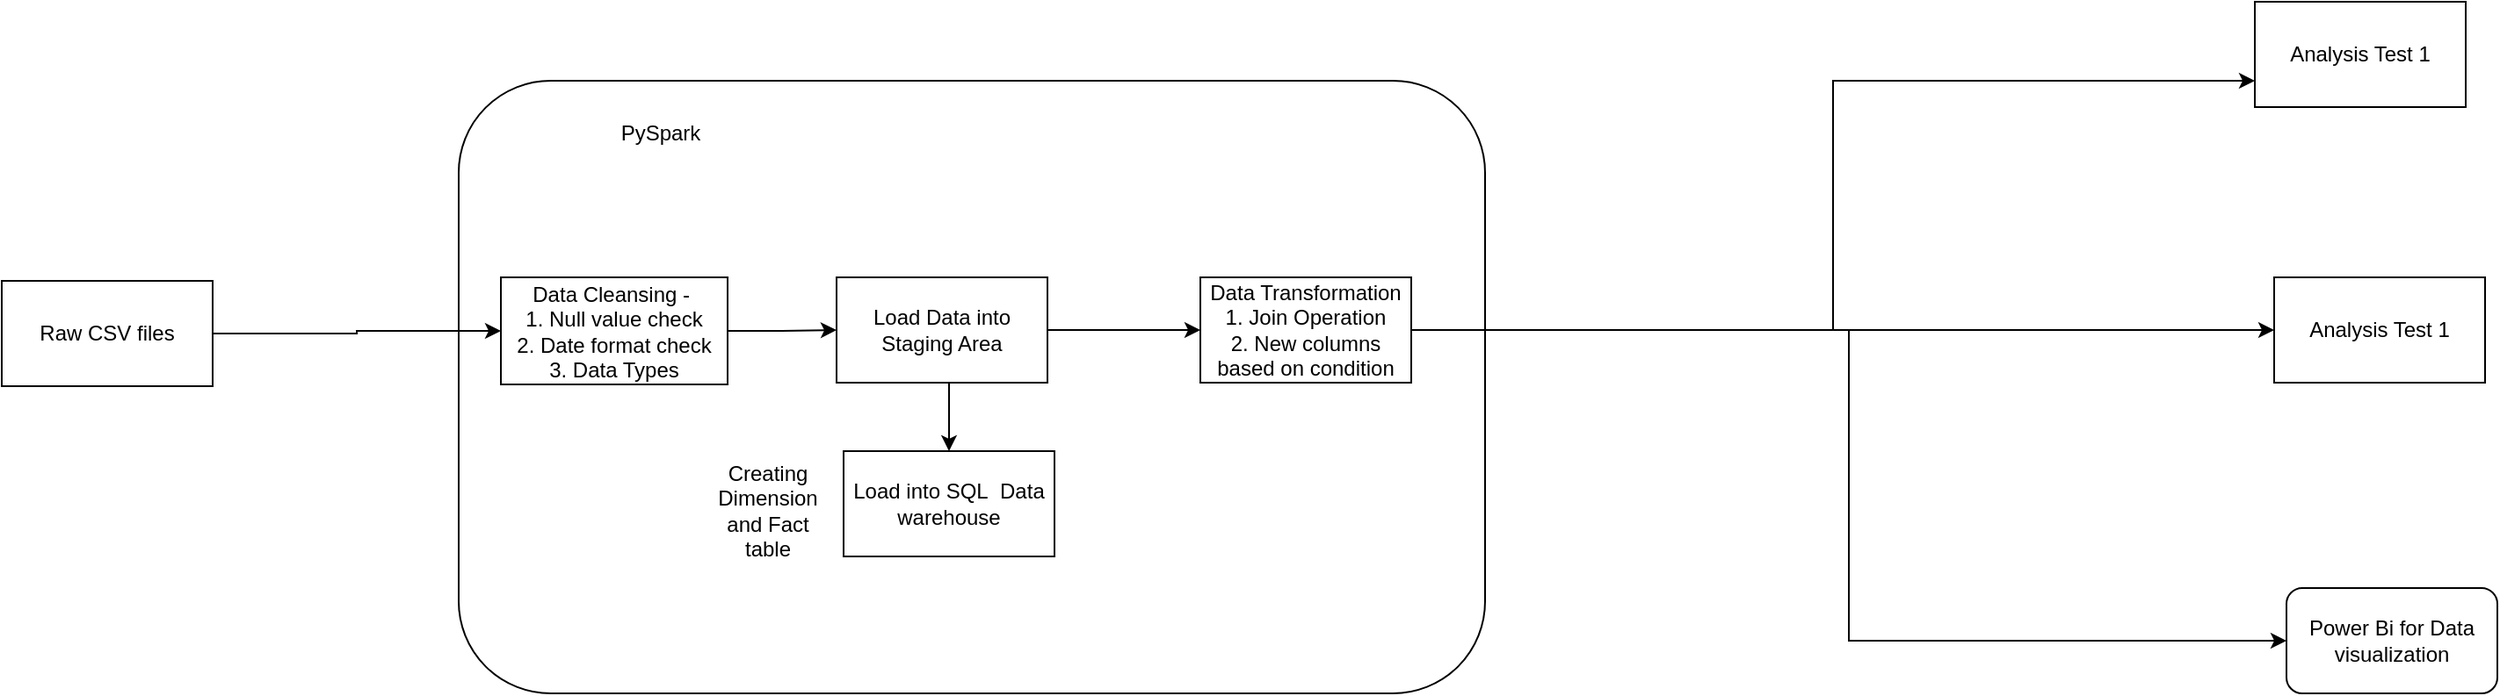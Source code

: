 <mxfile version="20.7.4" type="device"><diagram id="esi3iDDbIj90fTSh8T0d" name="Page-1"><mxGraphModel dx="1750" dy="955" grid="0" gridSize="10" guides="1" tooltips="1" connect="1" arrows="1" fold="1" page="1" pageScale="1" pageWidth="1600" pageHeight="900" math="0" shadow="0"><root><mxCell id="0"/><mxCell id="1" parent="0"/><mxCell id="hImHOWC0ile8BDWckVSA-17" style="edgeStyle=orthogonalEdgeStyle;rounded=0;orthogonalLoop=1;jettySize=auto;html=1;exitX=1;exitY=0.5;exitDx=0;exitDy=0;entryX=0;entryY=0.5;entryDx=0;entryDy=0;" edge="1" parent="1" source="ePuH2JHugbSU26VFHbLZ-1" target="hImHOWC0ile8BDWckVSA-1"><mxGeometry relative="1" as="geometry"/></mxCell><mxCell id="ePuH2JHugbSU26VFHbLZ-1" value="Raw CSV files" style="rounded=0;whiteSpace=wrap;html=1;" parent="1" vertex="1"><mxGeometry x="34" y="356" width="120" height="60" as="geometry"/></mxCell><mxCell id="ePuH2JHugbSU26VFHbLZ-3" value="Load into SQL&amp;nbsp; Data warehouse" style="rounded=0;whiteSpace=wrap;html=1;" parent="1" vertex="1"><mxGeometry x="513" y="453" width="120" height="60" as="geometry"/></mxCell><mxCell id="ePuH2JHugbSU26VFHbLZ-5" value="PySpark" style="text;html=1;strokeColor=none;fillColor=none;align=center;verticalAlign=middle;whiteSpace=wrap;rounded=0;" parent="1" vertex="1"><mxGeometry x="344" y="257" width="130" height="30" as="geometry"/></mxCell><mxCell id="ePuH2JHugbSU26VFHbLZ-9" value="Creating Dimension and Fact table" style="text;html=1;strokeColor=none;fillColor=none;align=center;verticalAlign=middle;whiteSpace=wrap;rounded=0;" parent="1" vertex="1"><mxGeometry x="440" y="472" width="60" height="30" as="geometry"/></mxCell><mxCell id="ePuH2JHugbSU26VFHbLZ-10" value="Power Bi for Data visualization" style="rounded=1;whiteSpace=wrap;html=1;" parent="1" vertex="1"><mxGeometry x="1334" y="531" width="120" height="60" as="geometry"/></mxCell><mxCell id="hImHOWC0ile8BDWckVSA-20" style="edgeStyle=orthogonalEdgeStyle;rounded=0;orthogonalLoop=1;jettySize=auto;html=1;exitX=1;exitY=0.5;exitDx=0;exitDy=0;entryX=0;entryY=0.5;entryDx=0;entryDy=0;" edge="1" parent="1" source="hImHOWC0ile8BDWckVSA-1" target="hImHOWC0ile8BDWckVSA-2"><mxGeometry relative="1" as="geometry"/></mxCell><mxCell id="hImHOWC0ile8BDWckVSA-1" value="Data Cleansing -&amp;nbsp;&lt;br&gt;1. Null value check&lt;br&gt;2. Date format check&lt;br&gt;3. Data Types" style="rounded=0;whiteSpace=wrap;html=1;" vertex="1" parent="1"><mxGeometry x="318" y="354" width="129" height="61" as="geometry"/></mxCell><mxCell id="hImHOWC0ile8BDWckVSA-21" style="edgeStyle=orthogonalEdgeStyle;rounded=0;orthogonalLoop=1;jettySize=auto;html=1;exitX=1;exitY=0.5;exitDx=0;exitDy=0;entryX=0;entryY=0.5;entryDx=0;entryDy=0;" edge="1" parent="1" source="hImHOWC0ile8BDWckVSA-2" target="hImHOWC0ile8BDWckVSA-5"><mxGeometry relative="1" as="geometry"/></mxCell><mxCell id="hImHOWC0ile8BDWckVSA-22" style="edgeStyle=orthogonalEdgeStyle;rounded=0;orthogonalLoop=1;jettySize=auto;html=1;exitX=0.5;exitY=1;exitDx=0;exitDy=0;entryX=0.5;entryY=0;entryDx=0;entryDy=0;" edge="1" parent="1" source="hImHOWC0ile8BDWckVSA-2" target="ePuH2JHugbSU26VFHbLZ-3"><mxGeometry relative="1" as="geometry"/></mxCell><mxCell id="hImHOWC0ile8BDWckVSA-2" value="Load Data into Staging Area" style="whiteSpace=wrap;html=1;" vertex="1" parent="1"><mxGeometry x="509" y="354" width="120" height="60" as="geometry"/></mxCell><mxCell id="hImHOWC0ile8BDWckVSA-9" style="edgeStyle=orthogonalEdgeStyle;rounded=0;orthogonalLoop=1;jettySize=auto;html=1;exitX=1;exitY=0.5;exitDx=0;exitDy=0;entryX=0;entryY=0.75;entryDx=0;entryDy=0;" edge="1" parent="1" source="hImHOWC0ile8BDWckVSA-5" target="hImHOWC0ile8BDWckVSA-6"><mxGeometry relative="1" as="geometry"/></mxCell><mxCell id="hImHOWC0ile8BDWckVSA-10" style="edgeStyle=orthogonalEdgeStyle;rounded=0;orthogonalLoop=1;jettySize=auto;html=1;exitX=1;exitY=0.5;exitDx=0;exitDy=0;entryX=0;entryY=0.5;entryDx=0;entryDy=0;" edge="1" parent="1" source="hImHOWC0ile8BDWckVSA-5" target="hImHOWC0ile8BDWckVSA-8"><mxGeometry relative="1" as="geometry"/></mxCell><mxCell id="hImHOWC0ile8BDWckVSA-12" style="edgeStyle=orthogonalEdgeStyle;rounded=0;orthogonalLoop=1;jettySize=auto;html=1;exitX=1;exitY=0.5;exitDx=0;exitDy=0;entryX=0;entryY=0.5;entryDx=0;entryDy=0;" edge="1" parent="1" source="hImHOWC0ile8BDWckVSA-5" target="ePuH2JHugbSU26VFHbLZ-10"><mxGeometry relative="1" as="geometry"/></mxCell><mxCell id="hImHOWC0ile8BDWckVSA-5" value="Data Transformation&lt;br&gt;1. Join Operation&lt;br&gt;2. New columns based on condition" style="whiteSpace=wrap;html=1;" vertex="1" parent="1"><mxGeometry x="716" y="354" width="120" height="60" as="geometry"/></mxCell><mxCell id="hImHOWC0ile8BDWckVSA-6" value="Analysis Test 1" style="whiteSpace=wrap;html=1;" vertex="1" parent="1"><mxGeometry x="1316" y="197" width="120" height="60" as="geometry"/></mxCell><mxCell id="hImHOWC0ile8BDWckVSA-8" value="Analysis Test 1" style="whiteSpace=wrap;html=1;" vertex="1" parent="1"><mxGeometry x="1327" y="354" width="120" height="60" as="geometry"/></mxCell><mxCell id="hImHOWC0ile8BDWckVSA-14" value="" style="rounded=1;whiteSpace=wrap;html=1;fillColor=none;" vertex="1" parent="1"><mxGeometry x="294" y="242" width="584" height="349" as="geometry"/></mxCell></root></mxGraphModel></diagram></mxfile>